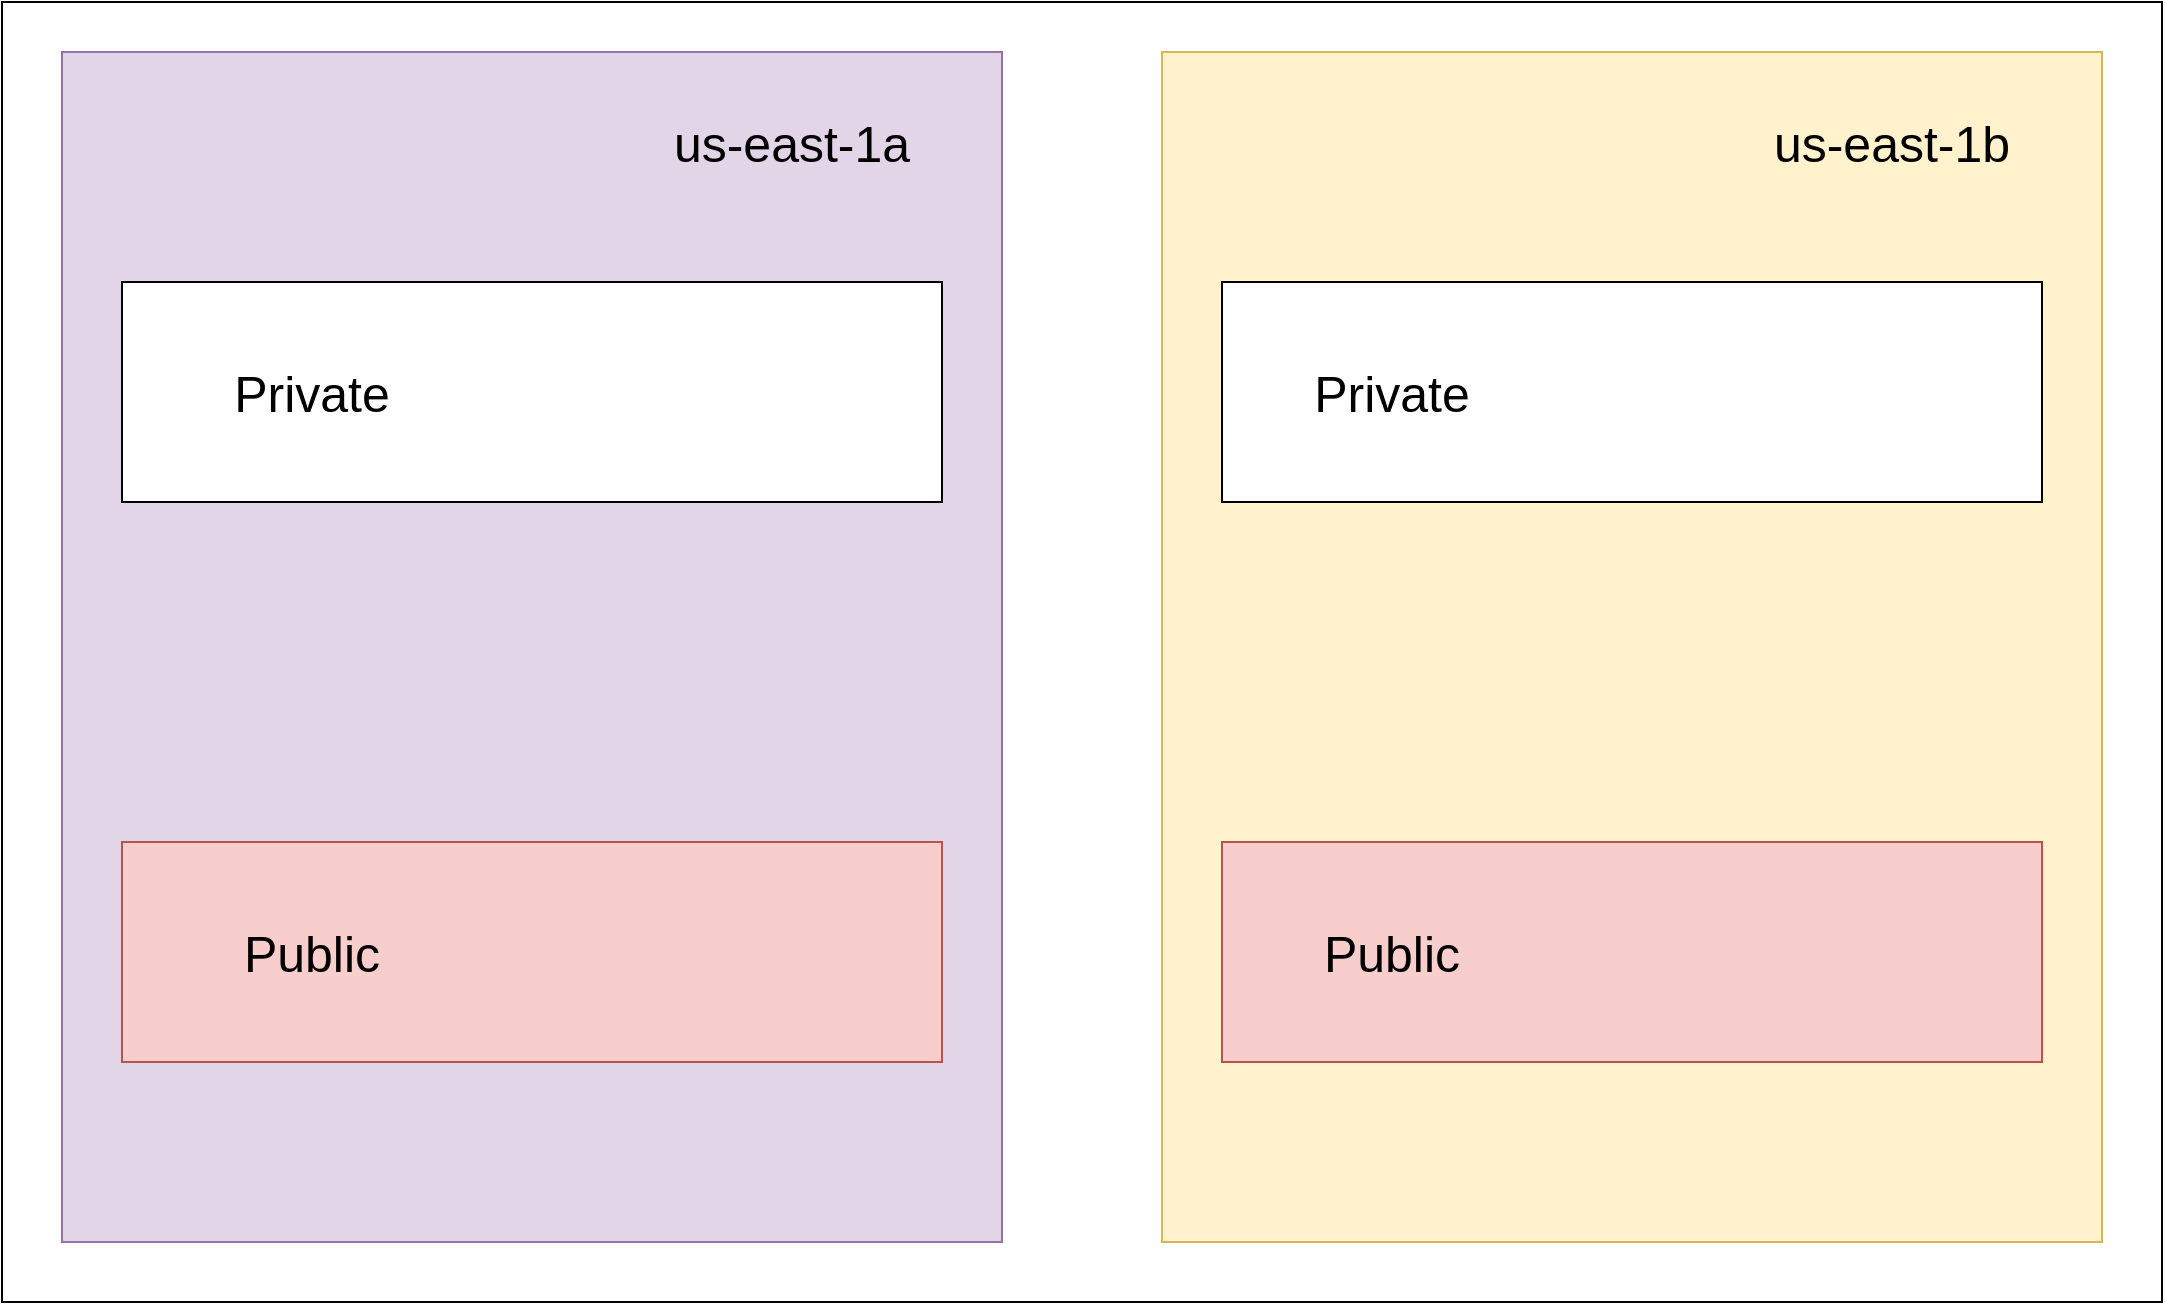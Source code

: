 <mxfile version="24.2.3" type="github">
  <diagram id="Ht1M8jgEwFfnCIfOTk4-" name="Page-1">
    <mxGraphModel dx="1687" dy="1695" grid="1" gridSize="10" guides="1" tooltips="1" connect="1" arrows="1" fold="1" page="1" pageScale="1" pageWidth="1169" pageHeight="827" math="0" shadow="0">
      <root>
        <mxCell id="0" />
        <mxCell id="1" parent="0" />
        <mxCell id="jVZE8pouHpdLrU7AATkR-2" value="" style="rounded=0;whiteSpace=wrap;html=1;" vertex="1" parent="1">
          <mxGeometry x="40" y="-800" width="1080" height="650" as="geometry" />
        </mxCell>
        <mxCell id="jVZE8pouHpdLrU7AATkR-4" value="" style="rounded=0;whiteSpace=wrap;html=1;fillColor=#e1d5e7;strokeColor=#9673a6;" vertex="1" parent="1">
          <mxGeometry x="70" y="-775" width="470" height="595" as="geometry" />
        </mxCell>
        <mxCell id="jVZE8pouHpdLrU7AATkR-6" value="" style="rounded=0;whiteSpace=wrap;html=1;fillColor=#fff2cc;strokeColor=#d6b656;" vertex="1" parent="1">
          <mxGeometry x="620" y="-775" width="470" height="595" as="geometry" />
        </mxCell>
        <mxCell id="jVZE8pouHpdLrU7AATkR-7" value="" style="rounded=0;whiteSpace=wrap;html=1;" vertex="1" parent="1">
          <mxGeometry x="100" y="-660" width="410" height="110" as="geometry" />
        </mxCell>
        <mxCell id="jVZE8pouHpdLrU7AATkR-8" value="" style="rounded=0;whiteSpace=wrap;html=1;fillColor=#f8cecc;strokeColor=#b85450;" vertex="1" parent="1">
          <mxGeometry x="100" y="-380" width="410" height="110" as="geometry" />
        </mxCell>
        <mxCell id="jVZE8pouHpdLrU7AATkR-9" value="" style="rounded=0;whiteSpace=wrap;html=1;" vertex="1" parent="1">
          <mxGeometry x="650" y="-660" width="410" height="110" as="geometry" />
        </mxCell>
        <mxCell id="jVZE8pouHpdLrU7AATkR-10" value="" style="rounded=0;whiteSpace=wrap;html=1;fillColor=#f8cecc;strokeColor=#b85450;" vertex="1" parent="1">
          <mxGeometry x="650" y="-380" width="410" height="110" as="geometry" />
        </mxCell>
        <mxCell id="jVZE8pouHpdLrU7AATkR-11" value="&lt;font style=&quot;font-size: 25px;&quot;&gt;us-east-1a&lt;/font&gt;" style="text;html=1;align=center;verticalAlign=middle;whiteSpace=wrap;rounded=0;" vertex="1" parent="1">
          <mxGeometry x="360" y="-760" width="150" height="60" as="geometry" />
        </mxCell>
        <mxCell id="jVZE8pouHpdLrU7AATkR-12" value="&lt;font style=&quot;font-size: 25px;&quot;&gt;us-east-1b&lt;/font&gt;" style="text;html=1;align=center;verticalAlign=middle;whiteSpace=wrap;rounded=0;" vertex="1" parent="1">
          <mxGeometry x="910" y="-760" width="150" height="60" as="geometry" />
        </mxCell>
        <mxCell id="jVZE8pouHpdLrU7AATkR-13" value="&lt;font style=&quot;font-size: 25px;&quot;&gt;Private&lt;/font&gt;" style="text;html=1;align=center;verticalAlign=middle;whiteSpace=wrap;rounded=0;" vertex="1" parent="1">
          <mxGeometry x="120" y="-635" width="150" height="60" as="geometry" />
        </mxCell>
        <mxCell id="jVZE8pouHpdLrU7AATkR-14" value="&lt;font style=&quot;font-size: 25px;&quot;&gt;Private&lt;/font&gt;" style="text;html=1;align=center;verticalAlign=middle;whiteSpace=wrap;rounded=0;" vertex="1" parent="1">
          <mxGeometry x="660" y="-635" width="150" height="60" as="geometry" />
        </mxCell>
        <mxCell id="jVZE8pouHpdLrU7AATkR-15" value="&lt;font style=&quot;font-size: 25px;&quot;&gt;Public&lt;/font&gt;" style="text;html=1;align=center;verticalAlign=middle;whiteSpace=wrap;rounded=0;" vertex="1" parent="1">
          <mxGeometry x="120" y="-355" width="150" height="60" as="geometry" />
        </mxCell>
        <mxCell id="jVZE8pouHpdLrU7AATkR-16" value="&lt;font style=&quot;font-size: 25px;&quot;&gt;Public&lt;/font&gt;" style="text;html=1;align=center;verticalAlign=middle;whiteSpace=wrap;rounded=0;" vertex="1" parent="1">
          <mxGeometry x="660" y="-355" width="150" height="60" as="geometry" />
        </mxCell>
      </root>
    </mxGraphModel>
  </diagram>
</mxfile>
